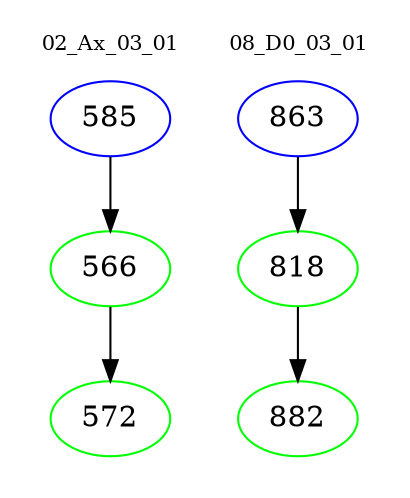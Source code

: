 digraph{
subgraph cluster_0 {
color = white
label = "02_Ax_03_01";
fontsize=10;
T0_585 [label="585", color="blue"]
T0_585 -> T0_566 [color="black"]
T0_566 [label="566", color="green"]
T0_566 -> T0_572 [color="black"]
T0_572 [label="572", color="green"]
}
subgraph cluster_1 {
color = white
label = "08_D0_03_01";
fontsize=10;
T1_863 [label="863", color="blue"]
T1_863 -> T1_818 [color="black"]
T1_818 [label="818", color="green"]
T1_818 -> T1_882 [color="black"]
T1_882 [label="882", color="green"]
}
}
